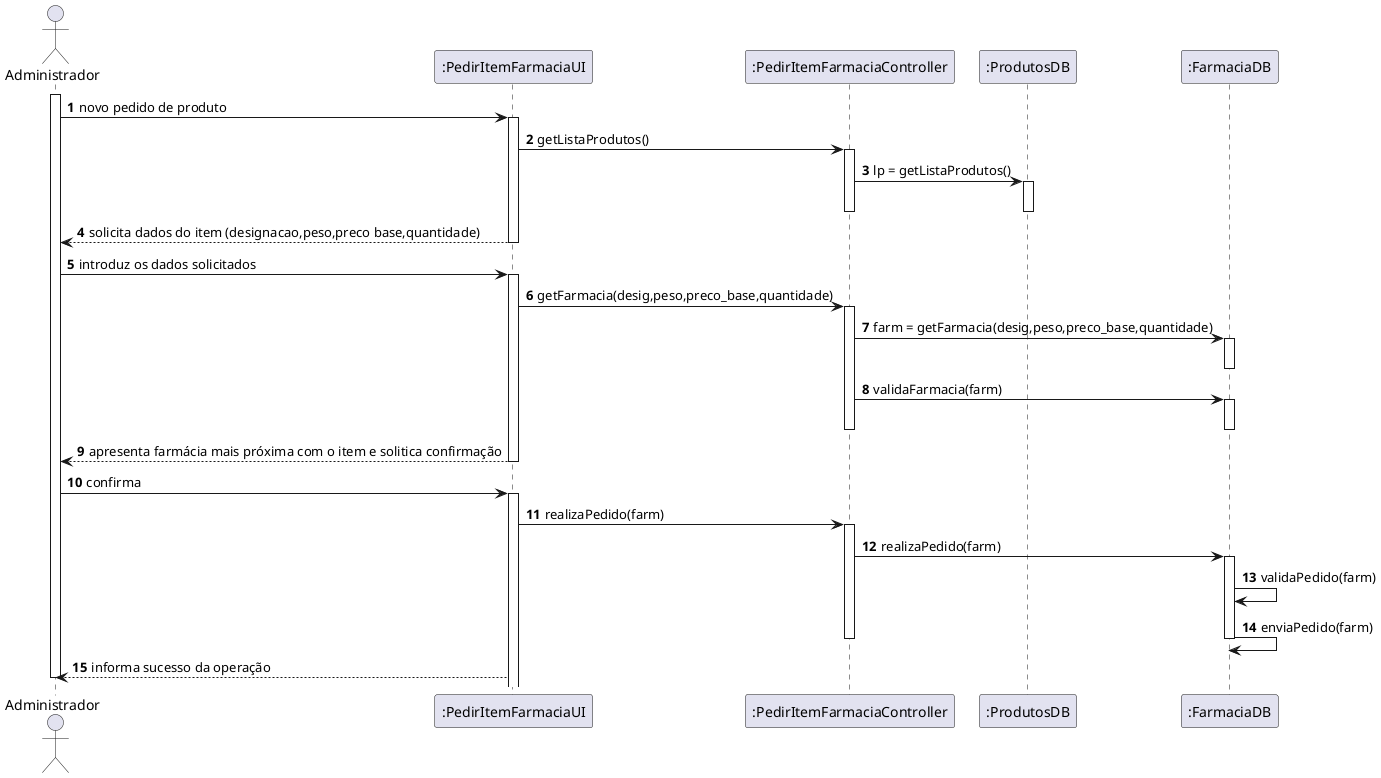 @startuml
autonumber

actor "Administrador" as ADM
participant ":PedirItemFarmaciaUI" as UI
participant ":PedirItemFarmaciaController" as CTL
participant ":ProdutosDB" as PDB
participant ":FarmaciaDB" as FDB

activate ADM
ADM -> UI : novo pedido de produto
activate UI
UI -> CTL : getListaProdutos()
activate CTL

CTL -> PDB : lp = getListaProdutos()
activate PDB
deactivate PDB

deactivate CTL

UI --> ADM : solicita dados do item (designacao,peso,preco base,quantidade)
deactivate UI

ADM -> UI : introduz os dados solicitados
activate UI
UI -> CTL : getFarmacia(desig,peso,preco_base,quantidade)
activate CTL

CTL -> FDB: farm = getFarmacia(desig,peso,preco_base,quantidade)
activate FDB

deactivate FDB

CTL -> FDB : validaFarmacia(farm)
activate FDB
deactivate FDB

deactivate CTL

UI --> ADM : apresenta farmácia mais próxima com o item e solitica confirmação
deactivate UI
ADM -> UI : confirma
activate UI
UI -> CTL : realizaPedido(farm)

activate CTL
CTL -> FDB :realizaPedido(farm)

activate FDB
FDB -> FDB : validaPedido(farm)

FDB -> FDB : enviaPedido(farm)
deactivate FDB
deactivate CTL
UI --> ADM: informa sucesso da operação

deactivate ADM
@enduml
